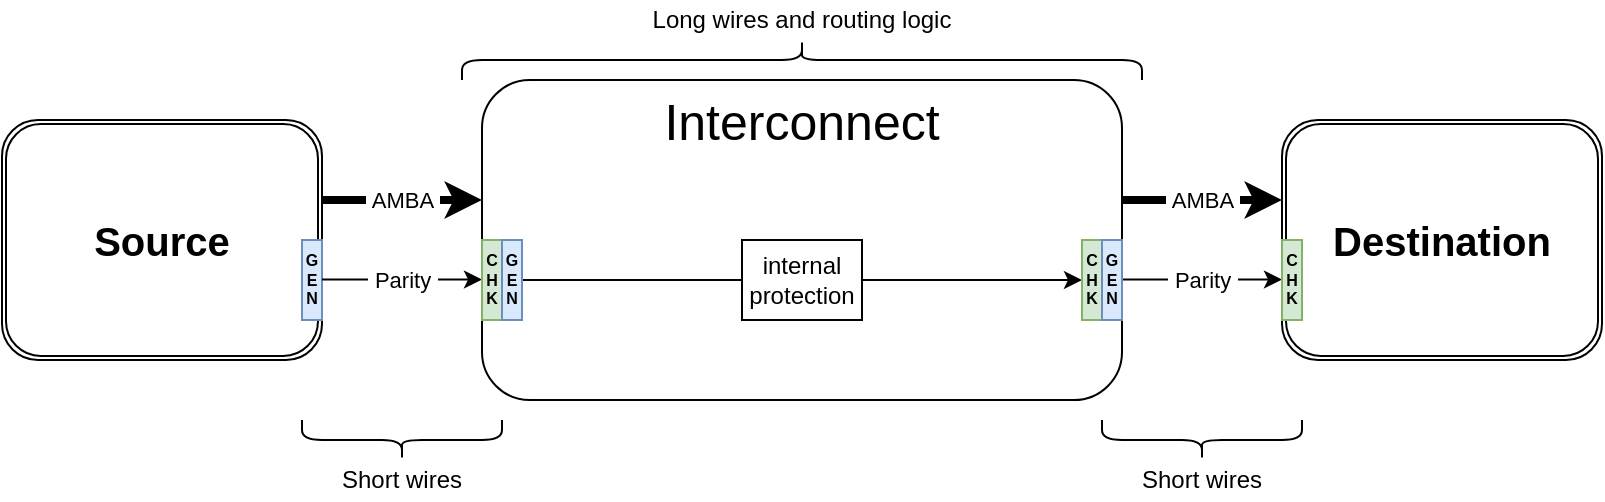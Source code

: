 <mxfile version="21.3.7" type="device">
  <diagram name="Page-1" id="9uEI_o1jSFQKAdZgtg52">
    <mxGraphModel dx="1135" dy="645" grid="1" gridSize="10" guides="1" tooltips="1" connect="1" arrows="1" fold="1" page="1" pageScale="1" pageWidth="850" pageHeight="1100" math="0" shadow="0">
      <root>
        <mxCell id="0" />
        <mxCell id="1" parent="0" />
        <mxCell id="X7CRMqkfVBuR3V3xRcWx-6" value="&lt;b&gt;&lt;font style=&quot;font-size: 20px;&quot;&gt;Source&lt;/font&gt;&lt;/b&gt;" style="shape=ext;double=1;rounded=1;whiteSpace=wrap;html=1;" parent="1" vertex="1">
          <mxGeometry x="40" y="120" width="160" height="120" as="geometry" />
        </mxCell>
        <mxCell id="X7CRMqkfVBuR3V3xRcWx-27" value="&lt;font style=&quot;font-size: 25px;&quot;&gt;Interconnect&lt;br&gt;&lt;br&gt;&lt;br&gt;&lt;br&gt;&lt;br&gt;&lt;/font&gt;" style="rounded=1;whiteSpace=wrap;html=1;" parent="1" vertex="1">
          <mxGeometry x="280" y="100" width="320" height="160" as="geometry" />
        </mxCell>
        <mxCell id="Sb33ZBea8a0-s1IT7xl2-4" value="&lt;b&gt;&lt;font style=&quot;font-size: 20px;&quot;&gt;Destination&lt;/font&gt;&lt;/b&gt;" style="shape=ext;double=1;rounded=1;whiteSpace=wrap;html=1;" vertex="1" parent="1">
          <mxGeometry x="680" y="120" width="160" height="120" as="geometry" />
        </mxCell>
        <mxCell id="Sb33ZBea8a0-s1IT7xl2-5" value="&lt;h6&gt;&lt;font style=&quot;font-size: 8px;&quot;&gt;G&lt;br&gt;&lt;/font&gt;&lt;font style=&quot;font-size: 8px;&quot;&gt;E&lt;br&gt;&lt;/font&gt;&lt;font style=&quot;font-size: 8px;&quot;&gt;N&lt;/font&gt;&lt;/h6&gt;" style="rounded=0;whiteSpace=wrap;html=1;fillColor=#dae8fc;strokeColor=#6c8ebf;" vertex="1" parent="1">
          <mxGeometry x="190" y="180" width="10" height="40" as="geometry" />
        </mxCell>
        <mxCell id="Sb33ZBea8a0-s1IT7xl2-11" value="" style="endArrow=classic;html=1;rounded=0;strokeWidth=4;" edge="1" parent="1">
          <mxGeometry relative="1" as="geometry">
            <mxPoint x="200" y="160" as="sourcePoint" />
            <mxPoint x="280" y="160" as="targetPoint" />
          </mxGeometry>
        </mxCell>
        <mxCell id="Sb33ZBea8a0-s1IT7xl2-12" value="&amp;nbsp;AMBA&amp;nbsp;" style="edgeLabel;resizable=0;html=1;align=center;verticalAlign=middle;" connectable="0" vertex="1" parent="Sb33ZBea8a0-s1IT7xl2-11">
          <mxGeometry relative="1" as="geometry" />
        </mxCell>
        <mxCell id="Sb33ZBea8a0-s1IT7xl2-13" value="" style="endArrow=classic;html=1;rounded=0;strokeWidth=1;" edge="1" parent="1">
          <mxGeometry relative="1" as="geometry">
            <mxPoint x="200" y="199.76" as="sourcePoint" />
            <mxPoint x="280" y="199.76" as="targetPoint" />
          </mxGeometry>
        </mxCell>
        <mxCell id="Sb33ZBea8a0-s1IT7xl2-14" value="&amp;nbsp;Parity&amp;nbsp;" style="edgeLabel;resizable=0;html=1;align=center;verticalAlign=middle;" connectable="0" vertex="1" parent="Sb33ZBea8a0-s1IT7xl2-13">
          <mxGeometry relative="1" as="geometry" />
        </mxCell>
        <mxCell id="Sb33ZBea8a0-s1IT7xl2-15" value="" style="endArrow=classic;html=1;rounded=0;strokeWidth=1;" edge="1" parent="1">
          <mxGeometry relative="1" as="geometry">
            <mxPoint x="600" y="199.76" as="sourcePoint" />
            <mxPoint x="680" y="199.76" as="targetPoint" />
          </mxGeometry>
        </mxCell>
        <mxCell id="Sb33ZBea8a0-s1IT7xl2-16" value="&amp;nbsp;Parity&amp;nbsp;" style="edgeLabel;resizable=0;html=1;align=center;verticalAlign=middle;" connectable="0" vertex="1" parent="Sb33ZBea8a0-s1IT7xl2-15">
          <mxGeometry relative="1" as="geometry" />
        </mxCell>
        <mxCell id="Sb33ZBea8a0-s1IT7xl2-17" value="" style="endArrow=classic;html=1;rounded=0;strokeWidth=4;" edge="1" parent="1">
          <mxGeometry relative="1" as="geometry">
            <mxPoint x="600" y="160" as="sourcePoint" />
            <mxPoint x="680" y="160" as="targetPoint" />
          </mxGeometry>
        </mxCell>
        <mxCell id="Sb33ZBea8a0-s1IT7xl2-18" value="&amp;nbsp;AMBA&amp;nbsp;" style="edgeLabel;resizable=0;html=1;align=center;verticalAlign=middle;" connectable="0" vertex="1" parent="Sb33ZBea8a0-s1IT7xl2-17">
          <mxGeometry relative="1" as="geometry" />
        </mxCell>
        <mxCell id="Sb33ZBea8a0-s1IT7xl2-21" value="" style="endArrow=classic;html=1;rounded=0;exitX=1;exitY=0.5;exitDx=0;exitDy=0;entryX=0;entryY=0.5;entryDx=0;entryDy=0;" edge="1" parent="1" target="Sb33ZBea8a0-s1IT7xl2-24">
          <mxGeometry width="50" height="50" relative="1" as="geometry">
            <mxPoint x="300" y="200" as="sourcePoint" />
            <mxPoint x="580" y="200" as="targetPoint" />
          </mxGeometry>
        </mxCell>
        <mxCell id="Sb33ZBea8a0-s1IT7xl2-20" value="internal&lt;br&gt;protection" style="rounded=0;whiteSpace=wrap;html=1;" vertex="1" parent="1">
          <mxGeometry x="410" y="180" width="60" height="40" as="geometry" />
        </mxCell>
        <mxCell id="Sb33ZBea8a0-s1IT7xl2-22" value="&lt;h6 style=&quot;font-size: 8px;&quot;&gt;C&lt;br&gt;H&lt;br&gt;K&lt;/h6&gt;" style="rounded=0;whiteSpace=wrap;html=1;fillColor=#d5e8d4;strokeColor=#82b366;" vertex="1" parent="1">
          <mxGeometry x="280" y="180" width="10" height="40" as="geometry" />
        </mxCell>
        <mxCell id="Sb33ZBea8a0-s1IT7xl2-23" value="&lt;h6&gt;&lt;font style=&quot;font-size: 8px;&quot;&gt;G&lt;br&gt;&lt;/font&gt;&lt;font style=&quot;font-size: 8px;&quot;&gt;E&lt;br&gt;&lt;/font&gt;&lt;font style=&quot;font-size: 8px;&quot;&gt;N&lt;/font&gt;&lt;/h6&gt;" style="rounded=0;whiteSpace=wrap;html=1;fillColor=#dae8fc;strokeColor=#6c8ebf;" vertex="1" parent="1">
          <mxGeometry x="290" y="180" width="10" height="40" as="geometry" />
        </mxCell>
        <mxCell id="Sb33ZBea8a0-s1IT7xl2-24" value="&lt;h6 style=&quot;font-size: 8px;&quot;&gt;C&lt;br&gt;H&lt;br&gt;K&lt;/h6&gt;" style="rounded=0;whiteSpace=wrap;html=1;fillColor=#d5e8d4;strokeColor=#82b366;" vertex="1" parent="1">
          <mxGeometry x="580" y="180" width="10" height="40" as="geometry" />
        </mxCell>
        <mxCell id="Sb33ZBea8a0-s1IT7xl2-25" value="&lt;h6&gt;&lt;font style=&quot;font-size: 8px;&quot;&gt;G&lt;br&gt;&lt;/font&gt;&lt;font style=&quot;font-size: 8px;&quot;&gt;E&lt;br&gt;&lt;/font&gt;&lt;font style=&quot;font-size: 8px;&quot;&gt;N&lt;/font&gt;&lt;/h6&gt;" style="rounded=0;whiteSpace=wrap;html=1;fillColor=#dae8fc;strokeColor=#6c8ebf;" vertex="1" parent="1">
          <mxGeometry x="590" y="180" width="10" height="40" as="geometry" />
        </mxCell>
        <mxCell id="Sb33ZBea8a0-s1IT7xl2-26" value="&lt;h6 style=&quot;font-size: 8px;&quot;&gt;C&lt;br&gt;H&lt;br&gt;K&lt;/h6&gt;" style="rounded=0;whiteSpace=wrap;html=1;fillColor=#d5e8d4;strokeColor=#82b366;" vertex="1" parent="1">
          <mxGeometry x="680" y="180" width="10" height="40" as="geometry" />
        </mxCell>
        <mxCell id="Sb33ZBea8a0-s1IT7xl2-27" value="" style="shape=curlyBracket;whiteSpace=wrap;html=1;rounded=1;labelPosition=left;verticalLabelPosition=middle;align=right;verticalAlign=middle;rotation=-90;" vertex="1" parent="1">
          <mxGeometry x="230" y="230" width="20" height="100" as="geometry" />
        </mxCell>
        <mxCell id="Sb33ZBea8a0-s1IT7xl2-28" value="" style="shape=curlyBracket;whiteSpace=wrap;html=1;rounded=1;labelPosition=left;verticalLabelPosition=middle;align=right;verticalAlign=middle;rotation=-90;" vertex="1" parent="1">
          <mxGeometry x="630" y="230" width="20" height="100" as="geometry" />
        </mxCell>
        <mxCell id="Sb33ZBea8a0-s1IT7xl2-29" value="" style="shape=curlyBracket;whiteSpace=wrap;html=1;rounded=1;flipH=1;labelPosition=right;verticalLabelPosition=middle;align=left;verticalAlign=middle;rotation=-90;" vertex="1" parent="1">
          <mxGeometry x="430" y="-80" width="20" height="340" as="geometry" />
        </mxCell>
        <mxCell id="Sb33ZBea8a0-s1IT7xl2-30" value="Long wires and routing logic" style="rounded=0;whiteSpace=wrap;html=1;strokeColor=none;fillColor=none;" vertex="1" parent="1">
          <mxGeometry x="280" y="60" width="320" height="20" as="geometry" />
        </mxCell>
        <mxCell id="Sb33ZBea8a0-s1IT7xl2-31" value="Short wires" style="rounded=0;whiteSpace=wrap;html=1;strokeColor=none;fillColor=none;" vertex="1" parent="1">
          <mxGeometry x="190" y="290" width="100" height="20" as="geometry" />
        </mxCell>
        <mxCell id="Sb33ZBea8a0-s1IT7xl2-32" value="Short wires" style="rounded=0;whiteSpace=wrap;html=1;strokeColor=none;fillColor=none;" vertex="1" parent="1">
          <mxGeometry x="590" y="290" width="100" height="20" as="geometry" />
        </mxCell>
      </root>
    </mxGraphModel>
  </diagram>
</mxfile>
